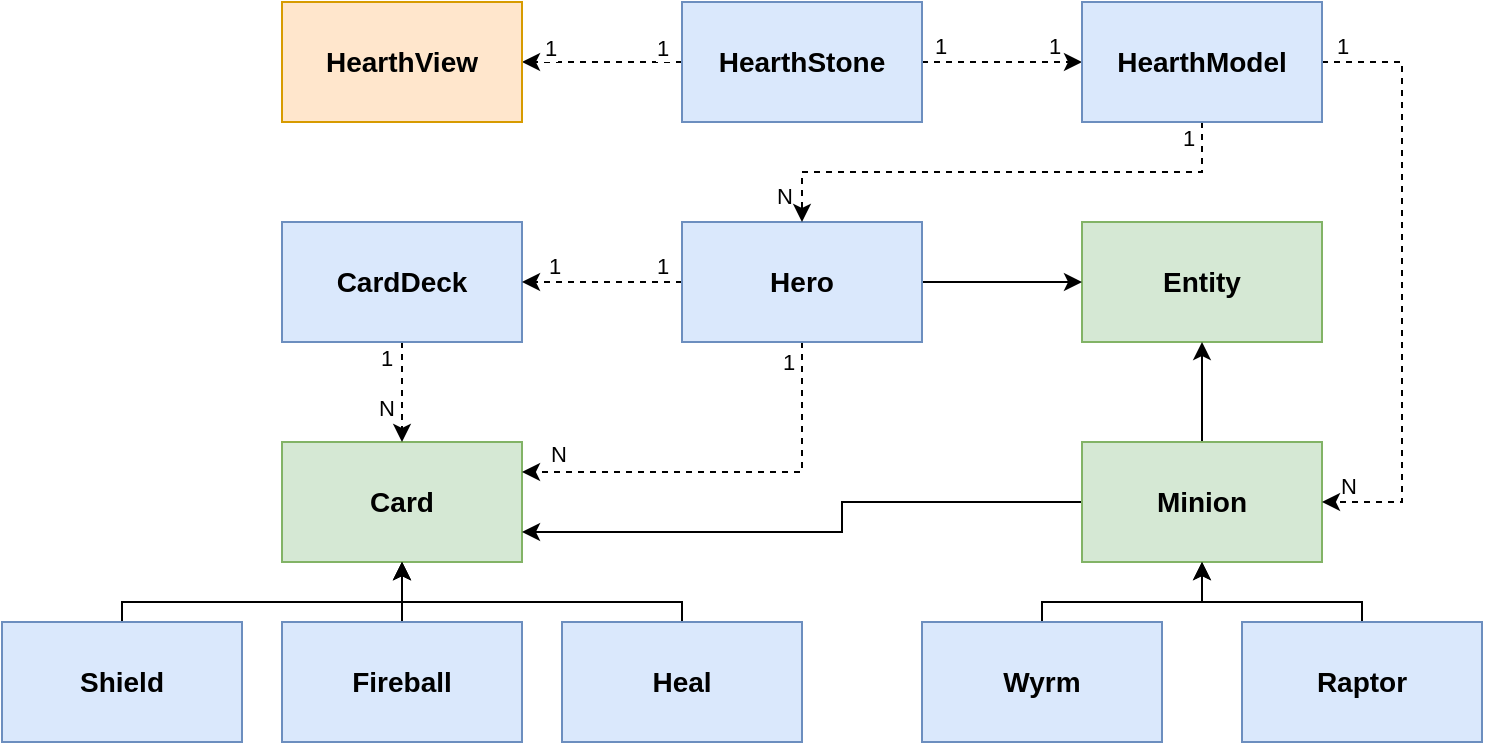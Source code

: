 <mxfile version="24.0.4" type="device">
  <diagram name="Page-1" id="YhwRfQKds0cWnf8ZrLQG">
    <mxGraphModel dx="569" dy="775" grid="1" gridSize="10" guides="1" tooltips="1" connect="1" arrows="1" fold="1" page="1" pageScale="1" pageWidth="850" pageHeight="1100" math="0" shadow="0">
      <root>
        <mxCell id="0" />
        <mxCell id="1" parent="0" />
        <mxCell id="QBloN1chTKcvrlWgBtiP-12" value="&lt;b style=&quot;font-size: 14px;&quot;&gt;&lt;font style=&quot;font-size: 14px;&quot;&gt;Card&lt;/font&gt;&lt;/b&gt;" style="rounded=0;whiteSpace=wrap;html=1;fillColor=#d5e8d4;strokeColor=#82b366;fontSize=14;" parent="1" vertex="1">
          <mxGeometry x="440" y="390" width="120" height="60" as="geometry" />
        </mxCell>
        <mxCell id="DiZi5yJ-_VaZs-A9eiOJ-28" style="edgeStyle=orthogonalEdgeStyle;rounded=0;orthogonalLoop=1;jettySize=auto;html=1;exitX=1;exitY=0.5;exitDx=0;exitDy=0;entryX=0;entryY=0.5;entryDx=0;entryDy=0;dashed=1;" edge="1" parent="1" source="QBloN1chTKcvrlWgBtiP-16" target="DiZi5yJ-_VaZs-A9eiOJ-10">
          <mxGeometry relative="1" as="geometry" />
        </mxCell>
        <mxCell id="DiZi5yJ-_VaZs-A9eiOJ-33" value="1" style="edgeLabel;html=1;align=center;verticalAlign=middle;resizable=0;points=[];" vertex="1" connectable="0" parent="DiZi5yJ-_VaZs-A9eiOJ-28">
          <mxGeometry x="-0.769" y="-1" relative="1" as="geometry">
            <mxPoint y="-9" as="offset" />
          </mxGeometry>
        </mxCell>
        <mxCell id="DiZi5yJ-_VaZs-A9eiOJ-34" value="1" style="edgeLabel;html=1;align=center;verticalAlign=middle;resizable=0;points=[];" vertex="1" connectable="0" parent="DiZi5yJ-_VaZs-A9eiOJ-28">
          <mxGeometry x="0.647" y="3" relative="1" as="geometry">
            <mxPoint y="-5" as="offset" />
          </mxGeometry>
        </mxCell>
        <mxCell id="DiZi5yJ-_VaZs-A9eiOJ-29" style="edgeStyle=orthogonalEdgeStyle;rounded=0;orthogonalLoop=1;jettySize=auto;html=1;exitX=0;exitY=0.5;exitDx=0;exitDy=0;entryX=1;entryY=0.5;entryDx=0;entryDy=0;dashed=1;" edge="1" parent="1" source="QBloN1chTKcvrlWgBtiP-16" target="QBloN1chTKcvrlWgBtiP-17">
          <mxGeometry relative="1" as="geometry" />
        </mxCell>
        <mxCell id="DiZi5yJ-_VaZs-A9eiOJ-30" value="1" style="edgeLabel;html=1;align=center;verticalAlign=middle;resizable=0;points=[];" vertex="1" connectable="0" parent="DiZi5yJ-_VaZs-A9eiOJ-29">
          <mxGeometry x="0.443" y="-4" relative="1" as="geometry">
            <mxPoint x="-9" y="-3" as="offset" />
          </mxGeometry>
        </mxCell>
        <mxCell id="DiZi5yJ-_VaZs-A9eiOJ-31" value="1" style="edgeLabel;html=1;align=center;verticalAlign=middle;resizable=0;points=[];" vertex="1" connectable="0" parent="DiZi5yJ-_VaZs-A9eiOJ-29">
          <mxGeometry x="-0.376" relative="1" as="geometry">
            <mxPoint x="15" y="-7" as="offset" />
          </mxGeometry>
        </mxCell>
        <mxCell id="QBloN1chTKcvrlWgBtiP-16" value="&lt;b&gt;&lt;font style=&quot;font-size: 14px;&quot;&gt;HearthStone&lt;/font&gt;&lt;/b&gt;" style="rounded=0;whiteSpace=wrap;html=1;fillColor=#dae8fc;strokeColor=#6c8ebf;" parent="1" vertex="1">
          <mxGeometry x="640" y="170" width="120" height="60" as="geometry" />
        </mxCell>
        <mxCell id="QBloN1chTKcvrlWgBtiP-17" value="&lt;b&gt;&lt;font style=&quot;font-size: 14px;&quot;&gt;HearthView&lt;/font&gt;&lt;/b&gt;" style="rounded=0;whiteSpace=wrap;html=1;fillColor=#ffe6cc;strokeColor=#d79b00;" parent="1" vertex="1">
          <mxGeometry x="440" y="170" width="120" height="60" as="geometry" />
        </mxCell>
        <mxCell id="DiZi5yJ-_VaZs-A9eiOJ-11" style="edgeStyle=orthogonalEdgeStyle;rounded=0;orthogonalLoop=1;jettySize=auto;html=1;exitX=0.5;exitY=0;exitDx=0;exitDy=0;entryX=0.5;entryY=1;entryDx=0;entryDy=0;" edge="1" parent="1" source="DiZi5yJ-_VaZs-A9eiOJ-1" target="QBloN1chTKcvrlWgBtiP-12">
          <mxGeometry relative="1" as="geometry">
            <Array as="points">
              <mxPoint x="360" y="470" />
              <mxPoint x="500" y="470" />
            </Array>
          </mxGeometry>
        </mxCell>
        <mxCell id="DiZi5yJ-_VaZs-A9eiOJ-1" value="&lt;b&gt;&lt;font style=&quot;font-size: 14px;&quot;&gt;Shield&lt;/font&gt;&lt;/b&gt;" style="rounded=0;whiteSpace=wrap;html=1;fillColor=#dae8fc;strokeColor=#6c8ebf;" vertex="1" parent="1">
          <mxGeometry x="300" y="480" width="120" height="60" as="geometry" />
        </mxCell>
        <mxCell id="DiZi5yJ-_VaZs-A9eiOJ-14" style="edgeStyle=orthogonalEdgeStyle;rounded=0;orthogonalLoop=1;jettySize=auto;html=1;exitX=0.5;exitY=0;exitDx=0;exitDy=0;entryX=0.5;entryY=1;entryDx=0;entryDy=0;" edge="1" parent="1" source="DiZi5yJ-_VaZs-A9eiOJ-2" target="QBloN1chTKcvrlWgBtiP-12">
          <mxGeometry relative="1" as="geometry">
            <Array as="points">
              <mxPoint x="640" y="470" />
              <mxPoint x="500" y="470" />
            </Array>
          </mxGeometry>
        </mxCell>
        <mxCell id="DiZi5yJ-_VaZs-A9eiOJ-2" value="&lt;b&gt;&lt;font style=&quot;font-size: 14px;&quot;&gt;Heal&lt;/font&gt;&lt;/b&gt;" style="rounded=0;whiteSpace=wrap;html=1;fillColor=#dae8fc;strokeColor=#6c8ebf;" vertex="1" parent="1">
          <mxGeometry x="580" y="480" width="120" height="60" as="geometry" />
        </mxCell>
        <mxCell id="DiZi5yJ-_VaZs-A9eiOJ-13" style="edgeStyle=orthogonalEdgeStyle;rounded=0;orthogonalLoop=1;jettySize=auto;html=1;exitX=0.5;exitY=0;exitDx=0;exitDy=0;entryX=0.5;entryY=1;entryDx=0;entryDy=0;" edge="1" parent="1" source="DiZi5yJ-_VaZs-A9eiOJ-3" target="QBloN1chTKcvrlWgBtiP-12">
          <mxGeometry relative="1" as="geometry" />
        </mxCell>
        <mxCell id="DiZi5yJ-_VaZs-A9eiOJ-3" value="&lt;b&gt;&lt;font style=&quot;font-size: 14px;&quot;&gt;Fireball&lt;/font&gt;&lt;/b&gt;" style="rounded=0;whiteSpace=wrap;html=1;fillColor=#dae8fc;strokeColor=#6c8ebf;" vertex="1" parent="1">
          <mxGeometry x="440" y="480" width="120" height="60" as="geometry" />
        </mxCell>
        <mxCell id="DiZi5yJ-_VaZs-A9eiOJ-24" style="edgeStyle=orthogonalEdgeStyle;rounded=0;orthogonalLoop=1;jettySize=auto;html=1;exitX=0.5;exitY=1;exitDx=0;exitDy=0;entryX=0.5;entryY=0;entryDx=0;entryDy=0;dashed=1;" edge="1" parent="1" source="DiZi5yJ-_VaZs-A9eiOJ-4" target="QBloN1chTKcvrlWgBtiP-12">
          <mxGeometry relative="1" as="geometry" />
        </mxCell>
        <mxCell id="DiZi5yJ-_VaZs-A9eiOJ-41" value="1" style="edgeLabel;html=1;align=center;verticalAlign=middle;resizable=0;points=[];" vertex="1" connectable="0" parent="DiZi5yJ-_VaZs-A9eiOJ-24">
          <mxGeometry x="-0.322" y="-1" relative="1" as="geometry">
            <mxPoint x="-7" y="-9" as="offset" />
          </mxGeometry>
        </mxCell>
        <mxCell id="DiZi5yJ-_VaZs-A9eiOJ-42" value="N" style="edgeLabel;html=1;align=center;verticalAlign=middle;resizable=0;points=[];" vertex="1" connectable="0" parent="DiZi5yJ-_VaZs-A9eiOJ-24">
          <mxGeometry x="0.444" y="2" relative="1" as="geometry">
            <mxPoint x="-10" y="-3" as="offset" />
          </mxGeometry>
        </mxCell>
        <mxCell id="DiZi5yJ-_VaZs-A9eiOJ-4" value="&lt;b&gt;&lt;font style=&quot;font-size: 14px;&quot;&gt;CardDeck&lt;/font&gt;&lt;/b&gt;" style="rounded=0;whiteSpace=wrap;html=1;fillColor=#dae8fc;strokeColor=#6c8ebf;" vertex="1" parent="1">
          <mxGeometry x="440" y="280" width="120" height="60" as="geometry" />
        </mxCell>
        <mxCell id="DiZi5yJ-_VaZs-A9eiOJ-5" value="&lt;b style=&quot;font-size: 14px;&quot;&gt;&lt;font style=&quot;font-size: 14px;&quot;&gt;Entity&lt;/font&gt;&lt;/b&gt;" style="rounded=0;whiteSpace=wrap;html=1;fillColor=#d5e8d4;strokeColor=#82b366;fontSize=14;" vertex="1" parent="1">
          <mxGeometry x="840" y="280" width="120" height="60" as="geometry" />
        </mxCell>
        <mxCell id="DiZi5yJ-_VaZs-A9eiOJ-21" style="edgeStyle=orthogonalEdgeStyle;rounded=0;orthogonalLoop=1;jettySize=auto;html=1;exitX=1;exitY=0.5;exitDx=0;exitDy=0;entryX=0;entryY=0.5;entryDx=0;entryDy=0;" edge="1" parent="1" source="DiZi5yJ-_VaZs-A9eiOJ-6" target="DiZi5yJ-_VaZs-A9eiOJ-5">
          <mxGeometry relative="1" as="geometry" />
        </mxCell>
        <mxCell id="DiZi5yJ-_VaZs-A9eiOJ-22" style="edgeStyle=orthogonalEdgeStyle;rounded=0;orthogonalLoop=1;jettySize=auto;html=1;exitX=0.5;exitY=1;exitDx=0;exitDy=0;entryX=1;entryY=0.25;entryDx=0;entryDy=0;dashed=1;" edge="1" parent="1" source="DiZi5yJ-_VaZs-A9eiOJ-6" target="QBloN1chTKcvrlWgBtiP-12">
          <mxGeometry relative="1" as="geometry" />
        </mxCell>
        <mxCell id="DiZi5yJ-_VaZs-A9eiOJ-43" value="1" style="edgeLabel;html=1;align=center;verticalAlign=middle;resizable=0;points=[];" vertex="1" connectable="0" parent="DiZi5yJ-_VaZs-A9eiOJ-22">
          <mxGeometry x="-0.892" y="-2" relative="1" as="geometry">
            <mxPoint x="-5" y="-1" as="offset" />
          </mxGeometry>
        </mxCell>
        <mxCell id="DiZi5yJ-_VaZs-A9eiOJ-44" value="N" style="edgeLabel;html=1;align=center;verticalAlign=middle;resizable=0;points=[];" vertex="1" connectable="0" parent="DiZi5yJ-_VaZs-A9eiOJ-22">
          <mxGeometry x="0.829" y="1" relative="1" as="geometry">
            <mxPoint y="-10" as="offset" />
          </mxGeometry>
        </mxCell>
        <mxCell id="DiZi5yJ-_VaZs-A9eiOJ-23" style="edgeStyle=orthogonalEdgeStyle;rounded=0;orthogonalLoop=1;jettySize=auto;html=1;exitX=0;exitY=0.5;exitDx=0;exitDy=0;entryX=1;entryY=0.5;entryDx=0;entryDy=0;dashed=1;" edge="1" parent="1" source="DiZi5yJ-_VaZs-A9eiOJ-6" target="DiZi5yJ-_VaZs-A9eiOJ-4">
          <mxGeometry relative="1" as="geometry" />
        </mxCell>
        <mxCell id="DiZi5yJ-_VaZs-A9eiOJ-39" value="1" style="edgeLabel;html=1;align=center;verticalAlign=middle;resizable=0;points=[];" vertex="1" connectable="0" parent="DiZi5yJ-_VaZs-A9eiOJ-23">
          <mxGeometry x="-0.744" y="-1" relative="1" as="geometry">
            <mxPoint y="-7" as="offset" />
          </mxGeometry>
        </mxCell>
        <mxCell id="DiZi5yJ-_VaZs-A9eiOJ-40" value="1" style="edgeLabel;html=1;align=center;verticalAlign=middle;resizable=0;points=[];" vertex="1" connectable="0" parent="DiZi5yJ-_VaZs-A9eiOJ-23">
          <mxGeometry x="0.631" y="-1" relative="1" as="geometry">
            <mxPoint x="1" y="-7" as="offset" />
          </mxGeometry>
        </mxCell>
        <mxCell id="DiZi5yJ-_VaZs-A9eiOJ-6" value="&lt;b&gt;&lt;font style=&quot;font-size: 14px;&quot;&gt;Hero&lt;/font&gt;&lt;/b&gt;" style="rounded=0;whiteSpace=wrap;html=1;fillColor=#dae8fc;strokeColor=#6c8ebf;" vertex="1" parent="1">
          <mxGeometry x="640" y="280" width="120" height="60" as="geometry" />
        </mxCell>
        <mxCell id="DiZi5yJ-_VaZs-A9eiOJ-17" style="edgeStyle=orthogonalEdgeStyle;rounded=0;orthogonalLoop=1;jettySize=auto;html=1;exitX=0.5;exitY=0;exitDx=0;exitDy=0;entryX=0.5;entryY=1;entryDx=0;entryDy=0;" edge="1" parent="1" source="DiZi5yJ-_VaZs-A9eiOJ-7" target="DiZi5yJ-_VaZs-A9eiOJ-5">
          <mxGeometry relative="1" as="geometry" />
        </mxCell>
        <mxCell id="DiZi5yJ-_VaZs-A9eiOJ-19" style="edgeStyle=orthogonalEdgeStyle;rounded=0;orthogonalLoop=1;jettySize=auto;html=1;exitX=0;exitY=0.5;exitDx=0;exitDy=0;entryX=1;entryY=0.75;entryDx=0;entryDy=0;" edge="1" parent="1" source="DiZi5yJ-_VaZs-A9eiOJ-7" target="QBloN1chTKcvrlWgBtiP-12">
          <mxGeometry relative="1" as="geometry">
            <Array as="points">
              <mxPoint x="720" y="420" />
              <mxPoint x="720" y="435" />
            </Array>
          </mxGeometry>
        </mxCell>
        <mxCell id="DiZi5yJ-_VaZs-A9eiOJ-7" value="&lt;b style=&quot;font-size: 14px;&quot;&gt;&lt;font style=&quot;font-size: 14px;&quot;&gt;Minion&lt;/font&gt;&lt;/b&gt;" style="rounded=0;whiteSpace=wrap;html=1;fillColor=#d5e8d4;strokeColor=#82b366;fontSize=14;" vertex="1" parent="1">
          <mxGeometry x="840" y="390" width="120" height="60" as="geometry" />
        </mxCell>
        <mxCell id="DiZi5yJ-_VaZs-A9eiOJ-16" style="edgeStyle=orthogonalEdgeStyle;rounded=0;orthogonalLoop=1;jettySize=auto;html=1;exitX=0.5;exitY=0;exitDx=0;exitDy=0;entryX=0.5;entryY=1;entryDx=0;entryDy=0;" edge="1" parent="1" source="DiZi5yJ-_VaZs-A9eiOJ-8" target="DiZi5yJ-_VaZs-A9eiOJ-7">
          <mxGeometry relative="1" as="geometry">
            <Array as="points">
              <mxPoint x="980" y="470" />
              <mxPoint x="900" y="470" />
            </Array>
          </mxGeometry>
        </mxCell>
        <mxCell id="DiZi5yJ-_VaZs-A9eiOJ-8" value="&lt;span style=&quot;font-size: 14px;&quot;&gt;&lt;b&gt;Raptor&lt;/b&gt;&lt;/span&gt;" style="rounded=0;whiteSpace=wrap;html=1;fillColor=#dae8fc;strokeColor=#6c8ebf;" vertex="1" parent="1">
          <mxGeometry x="920" y="480" width="120" height="60" as="geometry" />
        </mxCell>
        <mxCell id="DiZi5yJ-_VaZs-A9eiOJ-15" style="edgeStyle=orthogonalEdgeStyle;rounded=0;orthogonalLoop=1;jettySize=auto;html=1;exitX=0.5;exitY=0;exitDx=0;exitDy=0;entryX=0.5;entryY=1;entryDx=0;entryDy=0;" edge="1" parent="1" source="DiZi5yJ-_VaZs-A9eiOJ-9" target="DiZi5yJ-_VaZs-A9eiOJ-7">
          <mxGeometry relative="1" as="geometry">
            <Array as="points">
              <mxPoint x="820" y="470" />
              <mxPoint x="900" y="470" />
            </Array>
          </mxGeometry>
        </mxCell>
        <mxCell id="DiZi5yJ-_VaZs-A9eiOJ-9" value="&lt;span style=&quot;font-size: 14px;&quot;&gt;&lt;b&gt;Wyrm&lt;/b&gt;&lt;/span&gt;" style="rounded=0;whiteSpace=wrap;html=1;fillColor=#dae8fc;strokeColor=#6c8ebf;" vertex="1" parent="1">
          <mxGeometry x="760" y="480" width="120" height="60" as="geometry" />
        </mxCell>
        <mxCell id="DiZi5yJ-_VaZs-A9eiOJ-26" style="edgeStyle=orthogonalEdgeStyle;rounded=0;orthogonalLoop=1;jettySize=auto;html=1;exitX=0.5;exitY=1;exitDx=0;exitDy=0;entryX=0.5;entryY=0;entryDx=0;entryDy=0;dashed=1;" edge="1" parent="1" source="DiZi5yJ-_VaZs-A9eiOJ-10" target="DiZi5yJ-_VaZs-A9eiOJ-6">
          <mxGeometry relative="1" as="geometry" />
        </mxCell>
        <mxCell id="DiZi5yJ-_VaZs-A9eiOJ-37" value="1" style="edgeLabel;html=1;align=center;verticalAlign=middle;resizable=0;points=[];" vertex="1" connectable="0" parent="DiZi5yJ-_VaZs-A9eiOJ-26">
          <mxGeometry x="-0.909" y="1" relative="1" as="geometry">
            <mxPoint x="-8" y="-4" as="offset" />
          </mxGeometry>
        </mxCell>
        <mxCell id="DiZi5yJ-_VaZs-A9eiOJ-38" value="N" style="edgeLabel;html=1;align=center;verticalAlign=middle;resizable=0;points=[];" vertex="1" connectable="0" parent="DiZi5yJ-_VaZs-A9eiOJ-26">
          <mxGeometry x="0.924" relative="1" as="geometry">
            <mxPoint x="-9" y="-4" as="offset" />
          </mxGeometry>
        </mxCell>
        <mxCell id="DiZi5yJ-_VaZs-A9eiOJ-27" style="edgeStyle=orthogonalEdgeStyle;rounded=0;orthogonalLoop=1;jettySize=auto;html=1;exitX=1;exitY=0.5;exitDx=0;exitDy=0;entryX=1;entryY=0.5;entryDx=0;entryDy=0;dashed=1;" edge="1" parent="1" source="DiZi5yJ-_VaZs-A9eiOJ-10" target="DiZi5yJ-_VaZs-A9eiOJ-7">
          <mxGeometry relative="1" as="geometry">
            <Array as="points">
              <mxPoint x="1000" y="200" />
              <mxPoint x="1000" y="420" />
            </Array>
          </mxGeometry>
        </mxCell>
        <mxCell id="DiZi5yJ-_VaZs-A9eiOJ-35" value="1" style="edgeLabel;html=1;align=center;verticalAlign=middle;resizable=0;points=[];" vertex="1" connectable="0" parent="DiZi5yJ-_VaZs-A9eiOJ-27">
          <mxGeometry x="-0.89" relative="1" as="geometry">
            <mxPoint x="-7" y="-8" as="offset" />
          </mxGeometry>
        </mxCell>
        <mxCell id="DiZi5yJ-_VaZs-A9eiOJ-36" value="N" style="edgeLabel;html=1;align=center;verticalAlign=middle;resizable=0;points=[];" vertex="1" connectable="0" parent="DiZi5yJ-_VaZs-A9eiOJ-27">
          <mxGeometry x="0.94" y="1" relative="1" as="geometry">
            <mxPoint x="4" y="-9" as="offset" />
          </mxGeometry>
        </mxCell>
        <mxCell id="DiZi5yJ-_VaZs-A9eiOJ-10" value="&lt;b&gt;&lt;font style=&quot;font-size: 14px;&quot;&gt;HearthModel&lt;/font&gt;&lt;/b&gt;" style="rounded=0;whiteSpace=wrap;html=1;fillColor=#dae8fc;strokeColor=#6c8ebf;" vertex="1" parent="1">
          <mxGeometry x="840" y="170" width="120" height="60" as="geometry" />
        </mxCell>
      </root>
    </mxGraphModel>
  </diagram>
</mxfile>
